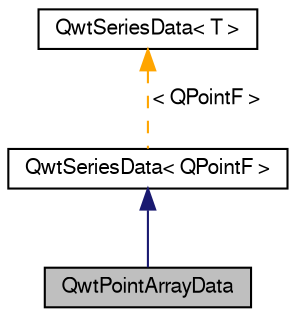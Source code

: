 digraph G
{
  edge [fontname="FreeSans",fontsize="10",labelfontname="FreeSans",labelfontsize="10"];
  node [fontname="FreeSans",fontsize="10",shape=record];
  Node1 [label="QwtPointArrayData",height=0.2,width=0.4,color="black", fillcolor="grey75", style="filled" fontcolor="black"];
  Node2 -> Node1 [dir="back",color="midnightblue",fontsize="10",style="solid",fontname="FreeSans"];
  Node2 [label="QwtSeriesData\< QPointF \>",height=0.2,width=0.4,color="black", fillcolor="white", style="filled",URL="$class_qwt_series_data.html"];
  Node3 -> Node2 [dir="back",color="orange",fontsize="10",style="dashed",label=" \< QPointF \>" ,fontname="FreeSans"];
  Node3 [label="QwtSeriesData\< T \>",height=0.2,width=0.4,color="black", fillcolor="white", style="filled",URL="$class_qwt_series_data.html",tooltip="Abstract interface for iterating over samples."];
}
